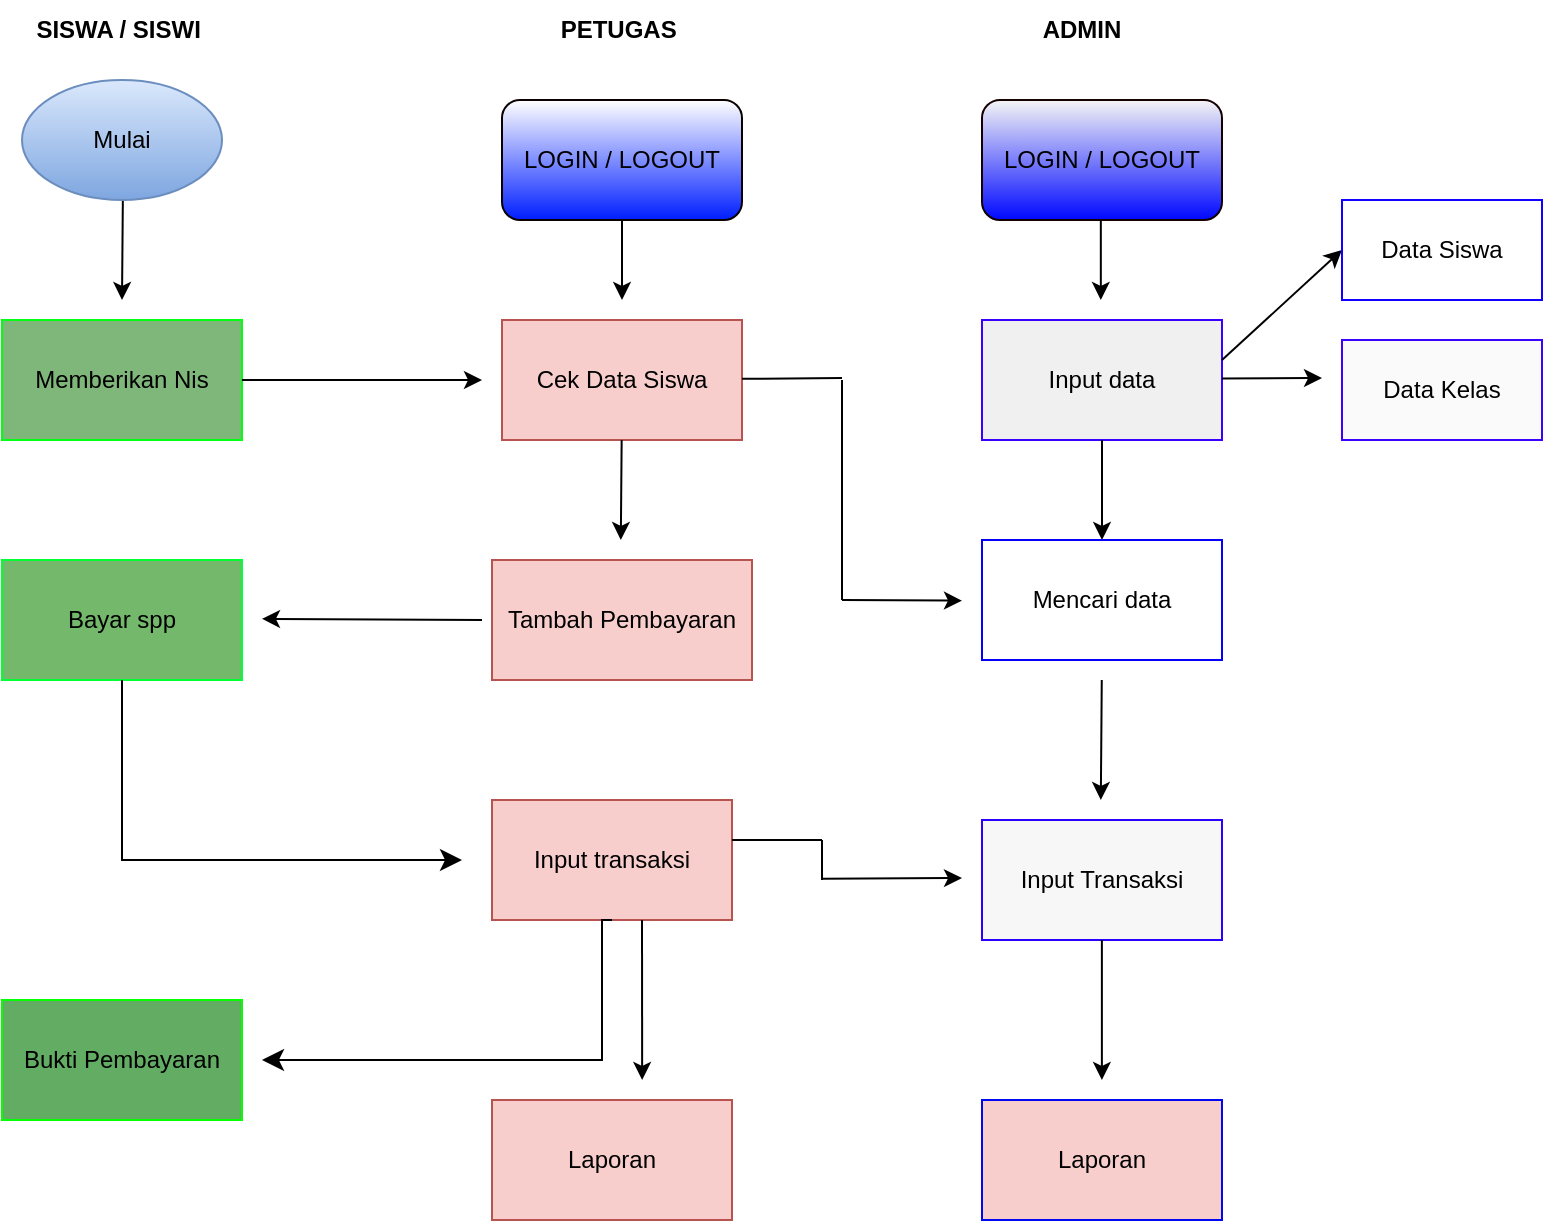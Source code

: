 <mxfile version="21.0.2" type="device"><diagram name="Page-1" id="eXYPmrCrlxiZeimPUlEM"><mxGraphModel dx="880" dy="484" grid="1" gridSize="10" guides="1" tooltips="1" connect="1" arrows="1" fold="1" page="1" pageScale="1" pageWidth="850" pageHeight="1100" math="0" shadow="0"><root><mxCell id="0"/><mxCell id="1" parent="0"/><mxCell id="N6n0gNxPNhNI5lmC5FB9-1" value="&lt;b&gt;SISWA / SISWI&amp;nbsp;&lt;/b&gt;" style="text;html=1;strokeColor=none;fillColor=none;align=center;verticalAlign=middle;whiteSpace=wrap;rounded=0;" parent="1" vertex="1"><mxGeometry x="50" y="40" width="100" height="30" as="geometry"/></mxCell><mxCell id="N6n0gNxPNhNI5lmC5FB9-4" value="" style="endArrow=classic;html=1;rounded=0;" parent="1" edge="1"><mxGeometry width="50" height="50" relative="1" as="geometry"><mxPoint x="100.42" y="140" as="sourcePoint"/><mxPoint x="100" y="190" as="targetPoint"/></mxGeometry></mxCell><mxCell id="N6n0gNxPNhNI5lmC5FB9-6" value="Bayar spp" style="rounded=0;whiteSpace=wrap;html=1;fillColor=#74b86b;strokeColor=#00ff33;" parent="1" vertex="1"><mxGeometry x="40" y="320" width="120" height="60" as="geometry"/></mxCell><mxCell id="N6n0gNxPNhNI5lmC5FB9-7" value="Memberikan Nis" style="rounded=0;whiteSpace=wrap;html=1;fillColor=#7fb77b;strokeColor=#00ff11;" parent="1" vertex="1"><mxGeometry x="40" y="200" width="120" height="60" as="geometry"/></mxCell><mxCell id="N6n0gNxPNhNI5lmC5FB9-8" value="" style="endArrow=classic;html=1;rounded=0;exitX=0.5;exitY=1;exitDx=0;exitDy=0;" parent="1" source="N6n0gNxPNhNI5lmC5FB9-12" edge="1"><mxGeometry width="50" height="50" relative="1" as="geometry"><mxPoint x="399.58" y="160" as="sourcePoint"/><mxPoint x="350" y="190" as="targetPoint"/><Array as="points"/></mxGeometry></mxCell><mxCell id="N6n0gNxPNhNI5lmC5FB9-9" value="" style="endArrow=classic;html=1;rounded=0;exitX=1;exitY=0.5;exitDx=0;exitDy=0;" parent="1" source="N6n0gNxPNhNI5lmC5FB9-7" edge="1"><mxGeometry width="50" height="50" relative="1" as="geometry"><mxPoint x="200" y="229.58" as="sourcePoint"/><mxPoint x="280" y="230" as="targetPoint"/></mxGeometry></mxCell><mxCell id="N6n0gNxPNhNI5lmC5FB9-10" value="&lt;b&gt;PETUGAS&amp;nbsp;&lt;/b&gt;" style="text;html=1;strokeColor=none;fillColor=none;align=center;verticalAlign=middle;whiteSpace=wrap;rounded=0;" parent="1" vertex="1"><mxGeometry x="320" y="40" width="60" height="30" as="geometry"/></mxCell><mxCell id="N6n0gNxPNhNI5lmC5FB9-12" value="LOGIN / LOGOUT" style="rounded=1;whiteSpace=wrap;html=1;fillColor=#ffffff;gradientColor=#001eff;strokeColor=#0a0000;" parent="1" vertex="1"><mxGeometry x="290" y="90" width="120" height="60" as="geometry"/></mxCell><mxCell id="N6n0gNxPNhNI5lmC5FB9-13" value="&lt;b&gt;ADMIN&lt;/b&gt;" style="text;html=1;strokeColor=none;fillColor=none;align=center;verticalAlign=middle;whiteSpace=wrap;rounded=0;" parent="1" vertex="1"><mxGeometry x="550" y="40" width="60" height="30" as="geometry"/></mxCell><mxCell id="N6n0gNxPNhNI5lmC5FB9-14" value="LOGIN / LOGOUT" style="rounded=1;whiteSpace=wrap;html=1;fillColor=#f5f5f5;strokeColor=#140000;gradientColor=#0008ff;" parent="1" vertex="1"><mxGeometry x="530" y="90" width="120" height="60" as="geometry"/></mxCell><mxCell id="N6n0gNxPNhNI5lmC5FB9-15" value="Cek Data Siswa" style="rounded=0;whiteSpace=wrap;html=1;fillColor=#f8cecc;strokeColor=#b85450;" parent="1" vertex="1"><mxGeometry x="290" y="200" width="120" height="60" as="geometry"/></mxCell><mxCell id="N6n0gNxPNhNI5lmC5FB9-17" value="" style="endArrow=classic;html=1;rounded=0;exitX=0.5;exitY=1;exitDx=0;exitDy=0;" parent="1" edge="1"><mxGeometry width="50" height="50" relative="1" as="geometry"><mxPoint x="349.83" y="260" as="sourcePoint"/><mxPoint x="349.41" y="310" as="targetPoint"/><Array as="points"/></mxGeometry></mxCell><mxCell id="N6n0gNxPNhNI5lmC5FB9-18" value="Tambah Pembayaran" style="rounded=0;whiteSpace=wrap;html=1;fillColor=#f8cecc;strokeColor=#b85450;" parent="1" vertex="1"><mxGeometry x="285" y="320" width="130" height="60" as="geometry"/></mxCell><mxCell id="a0miALY0JGVlXi_Jj3ZM-1" value="" style="endArrow=classic;html=1;rounded=0;" parent="1" edge="1"><mxGeometry width="50" height="50" relative="1" as="geometry"><mxPoint x="280" y="350" as="sourcePoint"/><mxPoint x="170" y="349.41" as="targetPoint"/></mxGeometry></mxCell><mxCell id="a0miALY0JGVlXi_Jj3ZM-2" value="Input data" style="rounded=0;whiteSpace=wrap;html=1;fillColor=#f0f0f0;strokeColor=#3700ff;" parent="1" vertex="1"><mxGeometry x="530" y="200" width="120" height="60" as="geometry"/></mxCell><mxCell id="a0miALY0JGVlXi_Jj3ZM-4" value="" style="endArrow=classic;html=1;rounded=0;exitX=0.5;exitY=1;exitDx=0;exitDy=0;" parent="1" source="a0miALY0JGVlXi_Jj3ZM-2" edge="1"><mxGeometry width="50" height="50" relative="1" as="geometry"><mxPoint x="649.92" y="270" as="sourcePoint"/><mxPoint x="590" y="310" as="targetPoint"/><Array as="points"/></mxGeometry></mxCell><mxCell id="a0miALY0JGVlXi_Jj3ZM-6" value="" style="endArrow=classic;html=1;rounded=0;exitX=0.5;exitY=1;exitDx=0;exitDy=0;" parent="1" edge="1"><mxGeometry width="50" height="50" relative="1" as="geometry"><mxPoint x="589.41" y="150" as="sourcePoint"/><mxPoint x="589.41" y="190" as="targetPoint"/><Array as="points"/></mxGeometry></mxCell><mxCell id="a0miALY0JGVlXi_Jj3ZM-7" value="Mencari data" style="rounded=0;whiteSpace=wrap;html=1;strokeColor=#0501f9;" parent="1" vertex="1"><mxGeometry x="530" y="310" width="120" height="60" as="geometry"/></mxCell><mxCell id="a0miALY0JGVlXi_Jj3ZM-15" value="" style="endArrow=none;html=1;rounded=0;" parent="1" edge="1"><mxGeometry width="50" height="50" relative="1" as="geometry"><mxPoint x="410" y="229.41" as="sourcePoint"/><mxPoint x="460" y="229" as="targetPoint"/></mxGeometry></mxCell><mxCell id="a0miALY0JGVlXi_Jj3ZM-17" value="" style="endArrow=none;html=1;rounded=0;" parent="1" edge="1"><mxGeometry width="50" height="50" relative="1" as="geometry"><mxPoint x="460" y="340" as="sourcePoint"/><mxPoint x="460" y="230" as="targetPoint"/><Array as="points"><mxPoint x="460" y="260"/></Array></mxGeometry></mxCell><mxCell id="a0miALY0JGVlXi_Jj3ZM-18" value="" style="endArrow=classic;html=1;rounded=0;" parent="1" edge="1"><mxGeometry width="50" height="50" relative="1" as="geometry"><mxPoint x="460" y="340" as="sourcePoint"/><mxPoint x="520" y="340.32" as="targetPoint"/></mxGeometry></mxCell><mxCell id="a0miALY0JGVlXi_Jj3ZM-20" value="" style="endArrow=classic;html=1;rounded=0;exitX=0.5;exitY=1;exitDx=0;exitDy=0;" parent="1" edge="1"><mxGeometry width="50" height="50" relative="1" as="geometry"><mxPoint x="589.88" y="380" as="sourcePoint"/><mxPoint x="589.41" y="440" as="targetPoint"/><Array as="points"/></mxGeometry></mxCell><mxCell id="a0miALY0JGVlXi_Jj3ZM-21" value="Input Transaksi" style="rounded=0;whiteSpace=wrap;html=1;fillColor=#f8f7f7;strokeColor=#2b00ff;" parent="1" vertex="1"><mxGeometry x="530" y="450" width="120" height="60" as="geometry"/></mxCell><mxCell id="a0miALY0JGVlXi_Jj3ZM-22" value="" style="endArrow=classic;html=1;rounded=0;" parent="1" edge="1"><mxGeometry width="50" height="50" relative="1" as="geometry"><mxPoint x="589.94" y="510" as="sourcePoint"/><mxPoint x="589.94" y="580" as="targetPoint"/><Array as="points"/></mxGeometry></mxCell><mxCell id="a0miALY0JGVlXi_Jj3ZM-23" value="Laporan" style="rounded=0;whiteSpace=wrap;html=1;fillColor=#f8cecc;strokeColor=#0008f0;" parent="1" vertex="1"><mxGeometry x="530" y="590" width="120" height="60" as="geometry"/></mxCell><mxCell id="a0miALY0JGVlXi_Jj3ZM-24" value="" style="edgeStyle=segmentEdgeStyle;endArrow=classic;html=1;curved=0;rounded=0;endSize=8;startSize=8;exitX=0.5;exitY=1;exitDx=0;exitDy=0;" parent="1" source="N6n0gNxPNhNI5lmC5FB9-6" edge="1"><mxGeometry width="50" height="50" relative="1" as="geometry"><mxPoint x="130" y="390" as="sourcePoint"/><mxPoint x="270" y="470" as="targetPoint"/><Array as="points"><mxPoint x="100" y="470"/></Array></mxGeometry></mxCell><mxCell id="a0miALY0JGVlXi_Jj3ZM-25" value="Input transaksi" style="rounded=0;whiteSpace=wrap;html=1;fillColor=#f8cecc;strokeColor=#b85450;" parent="1" vertex="1"><mxGeometry x="285" y="440" width="120" height="60" as="geometry"/></mxCell><mxCell id="a0miALY0JGVlXi_Jj3ZM-26" value="" style="endArrow=classic;html=1;rounded=0;" parent="1" edge="1"><mxGeometry width="50" height="50" relative="1" as="geometry"><mxPoint x="360" y="500" as="sourcePoint"/><mxPoint x="360.08" y="580" as="targetPoint"/></mxGeometry></mxCell><mxCell id="a0miALY0JGVlXi_Jj3ZM-27" value="" style="edgeStyle=segmentEdgeStyle;endArrow=classic;html=1;curved=0;rounded=0;endSize=8;startSize=8;exitX=0.5;exitY=1;exitDx=0;exitDy=0;" parent="1" source="a0miALY0JGVlXi_Jj3ZM-25" edge="1"><mxGeometry width="50" height="50" relative="1" as="geometry"><mxPoint x="385" y="490" as="sourcePoint"/><mxPoint x="170" y="570" as="targetPoint"/><Array as="points"><mxPoint x="340" y="500"/><mxPoint x="340" y="570"/></Array></mxGeometry></mxCell><mxCell id="a0miALY0JGVlXi_Jj3ZM-29" value="Bukti Pembayaran" style="rounded=0;whiteSpace=wrap;html=1;fillColor=#62ac64;strokeColor=#04ff00;" parent="1" vertex="1"><mxGeometry x="40" y="540" width="120" height="60" as="geometry"/></mxCell><mxCell id="a0miALY0JGVlXi_Jj3ZM-30" value="Laporan" style="rounded=0;whiteSpace=wrap;html=1;fillColor=#f8cecc;strokeColor=#b85450;" parent="1" vertex="1"><mxGeometry x="285" y="590" width="120" height="60" as="geometry"/></mxCell><mxCell id="a0miALY0JGVlXi_Jj3ZM-32" value="" style="endArrow=none;html=1;rounded=0;" parent="1" edge="1"><mxGeometry width="50" height="50" relative="1" as="geometry"><mxPoint x="405" y="460" as="sourcePoint"/><mxPoint x="450" y="460" as="targetPoint"/></mxGeometry></mxCell><mxCell id="a0miALY0JGVlXi_Jj3ZM-34" value="" style="endArrow=none;html=1;rounded=0;" parent="1" edge="1"><mxGeometry width="50" height="50" relative="1" as="geometry"><mxPoint x="450" y="460" as="sourcePoint"/><mxPoint x="450" y="480" as="targetPoint"/><Array as="points"/></mxGeometry></mxCell><mxCell id="a0miALY0JGVlXi_Jj3ZM-35" value="" style="endArrow=classic;html=1;rounded=0;" parent="1" edge="1"><mxGeometry width="50" height="50" relative="1" as="geometry"><mxPoint x="450" y="479.41" as="sourcePoint"/><mxPoint x="520" y="479" as="targetPoint"/></mxGeometry></mxCell><mxCell id="a0miALY0JGVlXi_Jj3ZM-37" value="Mulai" style="ellipse;whiteSpace=wrap;html=1;fillColor=#dae8fc;strokeColor=#6c8ebf;gradientColor=#7ea6e0;" parent="1" vertex="1"><mxGeometry x="50" y="80" width="100" height="60" as="geometry"/></mxCell><mxCell id="lWLx74r5kLIsGLbieN6E-6" value="" style="endArrow=classic;html=1;rounded=0;entryX=0;entryY=0.5;entryDx=0;entryDy=0;" parent="1" target="lWLx74r5kLIsGLbieN6E-7" edge="1"><mxGeometry width="50" height="50" relative="1" as="geometry"><mxPoint x="650" y="220" as="sourcePoint"/><mxPoint x="700" y="200" as="targetPoint"/></mxGeometry></mxCell><mxCell id="lWLx74r5kLIsGLbieN6E-7" value="Data Siswa" style="rounded=0;whiteSpace=wrap;html=1;fillColor=#ffffff;strokeColor=#1100ff;" parent="1" vertex="1"><mxGeometry x="710" y="140" width="100" height="50" as="geometry"/></mxCell><mxCell id="lWLx74r5kLIsGLbieN6E-8" value="" style="endArrow=classic;html=1;rounded=0;" parent="1" edge="1"><mxGeometry width="50" height="50" relative="1" as="geometry"><mxPoint x="650" y="229.29" as="sourcePoint"/><mxPoint x="700" y="229" as="targetPoint"/></mxGeometry></mxCell><mxCell id="lWLx74r5kLIsGLbieN6E-9" value="Data Kelas" style="rounded=0;whiteSpace=wrap;html=1;fillColor=#fafafa;strokeColor=#3903fc;" parent="1" vertex="1"><mxGeometry x="710" y="210" width="100" height="50" as="geometry"/></mxCell></root></mxGraphModel></diagram></mxfile>